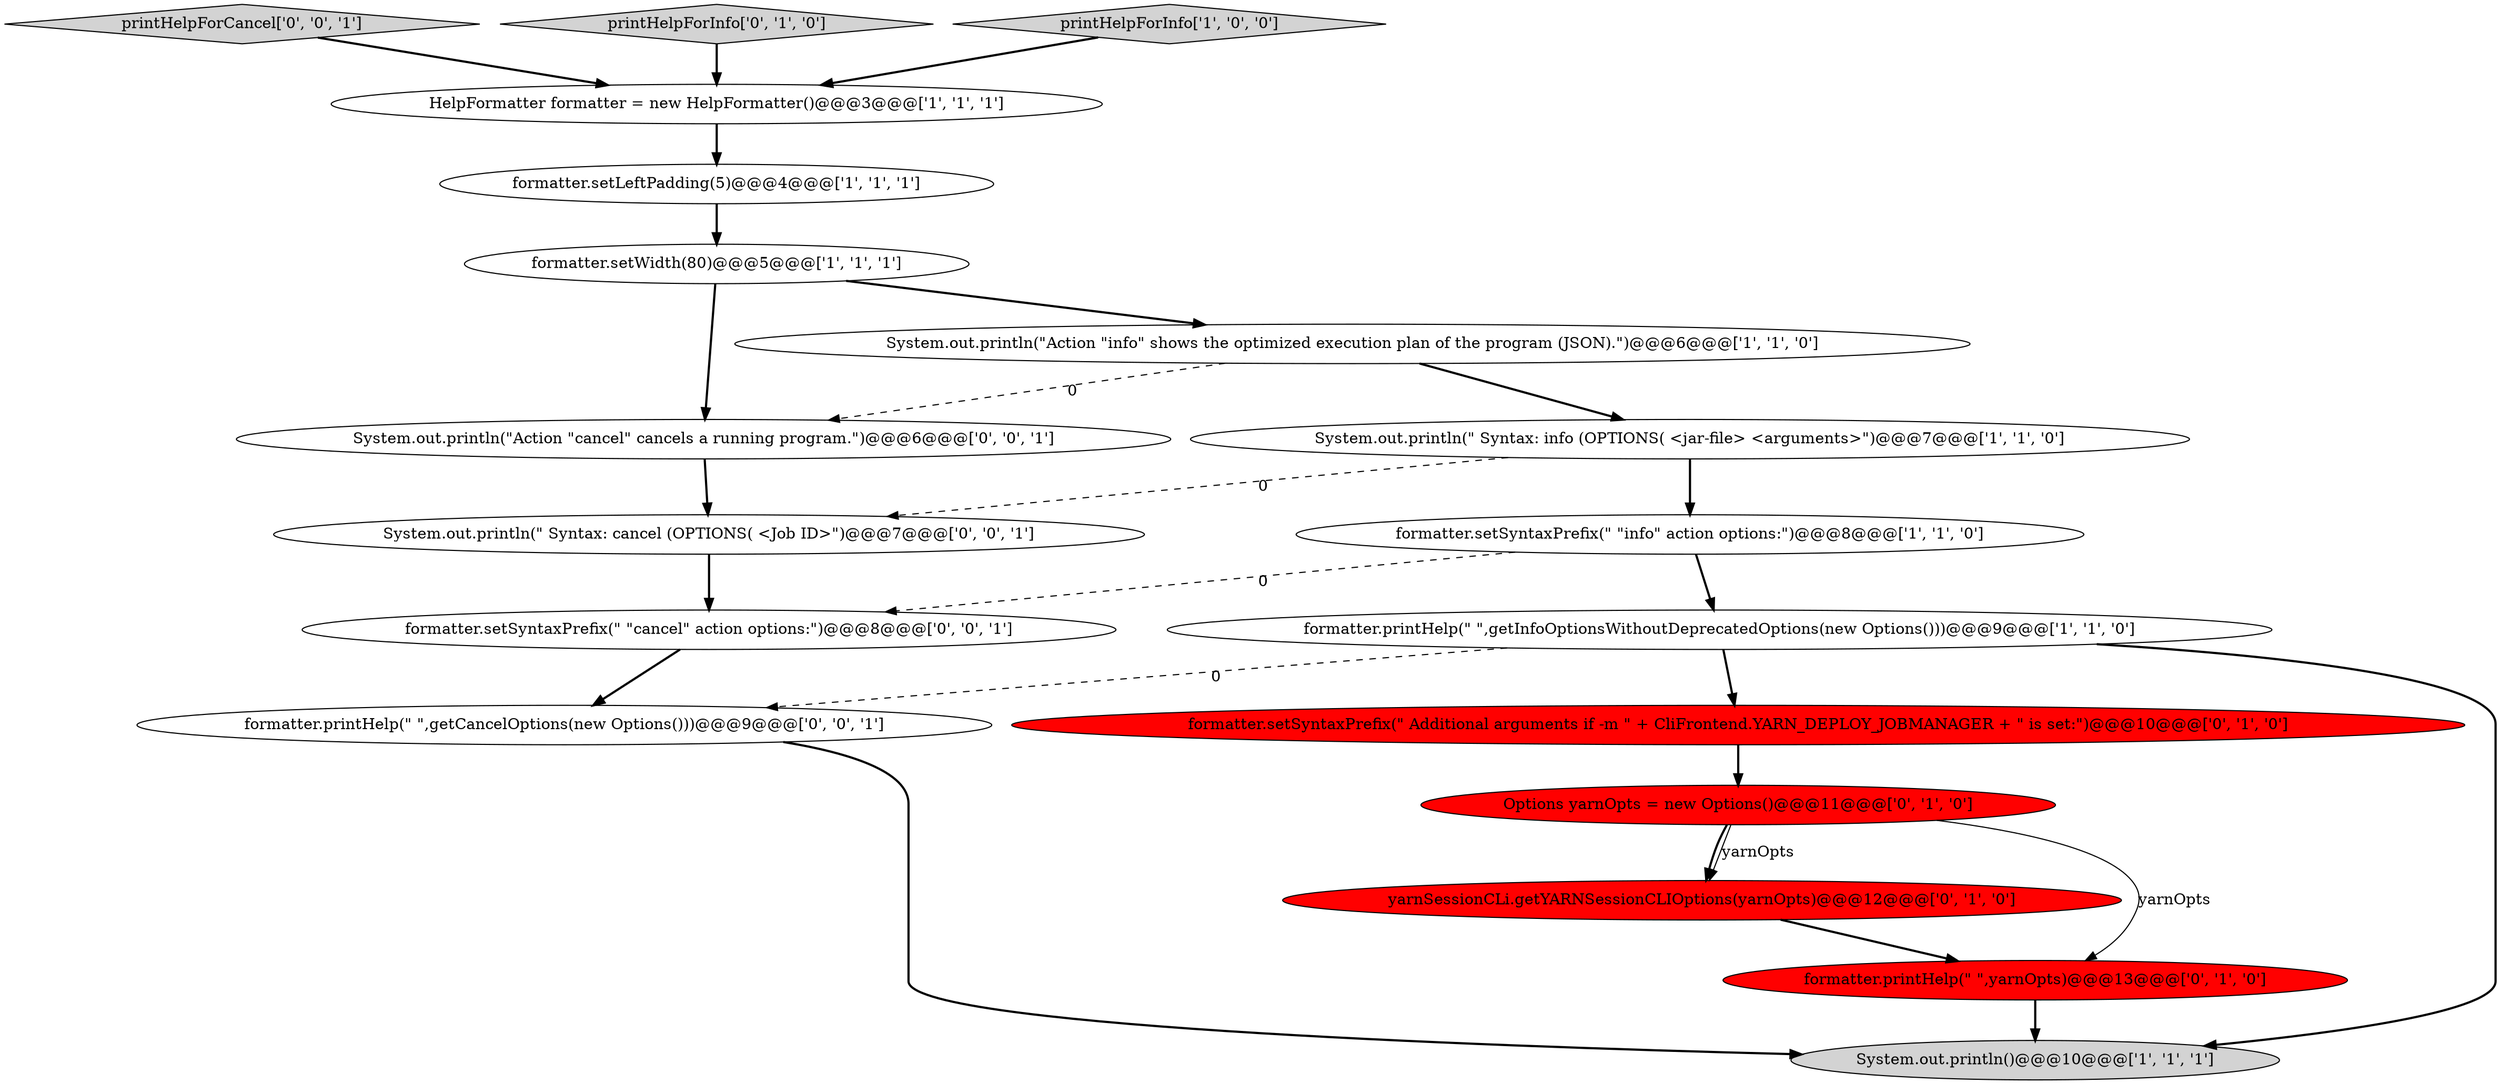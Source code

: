 digraph {
17 [style = filled, label = "formatter.printHelp(\" \",getCancelOptions(new Options()))@@@9@@@['0', '0', '1']", fillcolor = white, shape = ellipse image = "AAA0AAABBB3BBB"];
7 [style = filled, label = "System.out.println(\" Syntax: info (OPTIONS( <jar-file> <arguments>\")@@@7@@@['1', '1', '0']", fillcolor = white, shape = ellipse image = "AAA0AAABBB1BBB"];
2 [style = filled, label = "formatter.setLeftPadding(5)@@@4@@@['1', '1', '1']", fillcolor = white, shape = ellipse image = "AAA0AAABBB1BBB"];
13 [style = filled, label = "formatter.setSyntaxPrefix(\" Additional arguments if -m \" + CliFrontend.YARN_DEPLOY_JOBMANAGER + \" is set:\")@@@10@@@['0', '1', '0']", fillcolor = red, shape = ellipse image = "AAA1AAABBB2BBB"];
5 [style = filled, label = "formatter.setSyntaxPrefix(\" \"info\" action options:\")@@@8@@@['1', '1', '0']", fillcolor = white, shape = ellipse image = "AAA0AAABBB1BBB"];
18 [style = filled, label = "System.out.println(\"Action \"cancel\" cancels a running program.\")@@@6@@@['0', '0', '1']", fillcolor = white, shape = ellipse image = "AAA0AAABBB3BBB"];
1 [style = filled, label = "formatter.printHelp(\" \",getInfoOptionsWithoutDeprecatedOptions(new Options()))@@@9@@@['1', '1', '0']", fillcolor = white, shape = ellipse image = "AAA0AAABBB1BBB"];
14 [style = filled, label = "printHelpForCancel['0', '0', '1']", fillcolor = lightgray, shape = diamond image = "AAA0AAABBB3BBB"];
12 [style = filled, label = "yarnSessionCLi.getYARNSessionCLIOptions(yarnOpts)@@@12@@@['0', '1', '0']", fillcolor = red, shape = ellipse image = "AAA1AAABBB2BBB"];
0 [style = filled, label = "HelpFormatter formatter = new HelpFormatter()@@@3@@@['1', '1', '1']", fillcolor = white, shape = ellipse image = "AAA0AAABBB1BBB"];
3 [style = filled, label = "System.out.println(\"Action \"info\" shows the optimized execution plan of the program (JSON).\")@@@6@@@['1', '1', '0']", fillcolor = white, shape = ellipse image = "AAA0AAABBB1BBB"];
6 [style = filled, label = "formatter.setWidth(80)@@@5@@@['1', '1', '1']", fillcolor = white, shape = ellipse image = "AAA0AAABBB1BBB"];
9 [style = filled, label = "formatter.printHelp(\" \",yarnOpts)@@@13@@@['0', '1', '0']", fillcolor = red, shape = ellipse image = "AAA1AAABBB2BBB"];
10 [style = filled, label = "printHelpForInfo['0', '1', '0']", fillcolor = lightgray, shape = diamond image = "AAA0AAABBB2BBB"];
16 [style = filled, label = "formatter.setSyntaxPrefix(\" \"cancel\" action options:\")@@@8@@@['0', '0', '1']", fillcolor = white, shape = ellipse image = "AAA0AAABBB3BBB"];
4 [style = filled, label = "printHelpForInfo['1', '0', '0']", fillcolor = lightgray, shape = diamond image = "AAA0AAABBB1BBB"];
11 [style = filled, label = "Options yarnOpts = new Options()@@@11@@@['0', '1', '0']", fillcolor = red, shape = ellipse image = "AAA1AAABBB2BBB"];
15 [style = filled, label = "System.out.println(\" Syntax: cancel (OPTIONS( <Job ID>\")@@@7@@@['0', '0', '1']", fillcolor = white, shape = ellipse image = "AAA0AAABBB3BBB"];
8 [style = filled, label = "System.out.println()@@@10@@@['1', '1', '1']", fillcolor = lightgray, shape = ellipse image = "AAA0AAABBB1BBB"];
17->8 [style = bold, label=""];
6->3 [style = bold, label=""];
1->8 [style = bold, label=""];
2->6 [style = bold, label=""];
6->18 [style = bold, label=""];
3->18 [style = dashed, label="0"];
0->2 [style = bold, label=""];
18->15 [style = bold, label=""];
11->12 [style = bold, label=""];
16->17 [style = bold, label=""];
12->9 [style = bold, label=""];
9->8 [style = bold, label=""];
15->16 [style = bold, label=""];
13->11 [style = bold, label=""];
1->13 [style = bold, label=""];
4->0 [style = bold, label=""];
5->16 [style = dashed, label="0"];
5->1 [style = bold, label=""];
7->5 [style = bold, label=""];
1->17 [style = dashed, label="0"];
14->0 [style = bold, label=""];
3->7 [style = bold, label=""];
11->12 [style = solid, label="yarnOpts"];
10->0 [style = bold, label=""];
11->9 [style = solid, label="yarnOpts"];
7->15 [style = dashed, label="0"];
}
